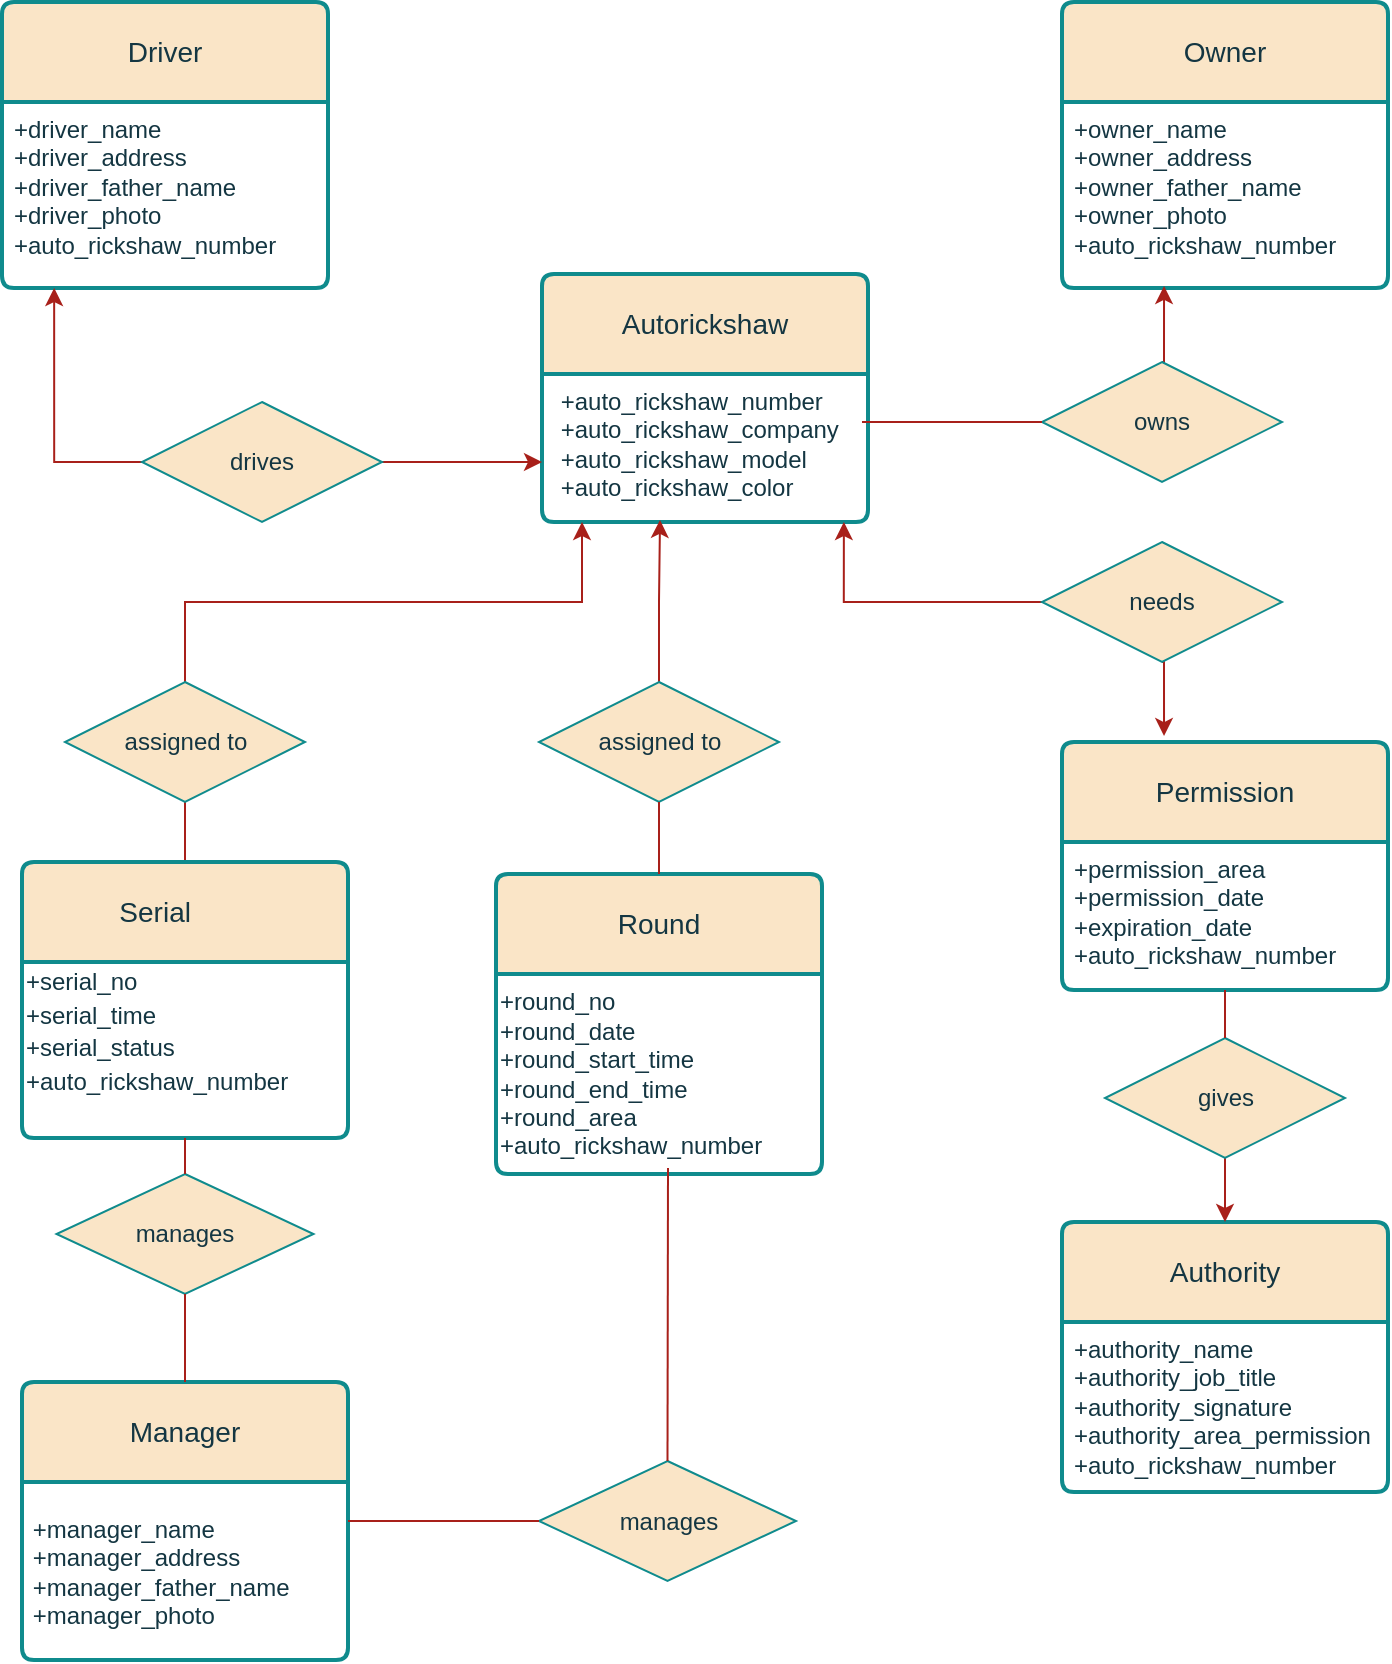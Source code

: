 <mxfile version="21.1.1" type="device">
  <diagram name="Page-1" id="wrh6u3vPimuFKa-tyXvt">
    <mxGraphModel dx="880" dy="476" grid="1" gridSize="10" guides="1" tooltips="1" connect="1" arrows="1" fold="1" page="1" pageScale="1" pageWidth="827" pageHeight="1169" background="#ffffff" math="0" shadow="0">
      <root>
        <mxCell id="0" />
        <mxCell id="1" parent="0" />
        <mxCell id="Bhm3AzSd8e_pB51hkN4D-1" value="Driver" style="swimlane;childLayout=stackLayout;horizontal=1;startSize=50;horizontalStack=0;rounded=1;fontSize=14;fontStyle=0;strokeWidth=2;resizeParent=0;resizeLast=1;shadow=0;dashed=0;align=center;arcSize=4;whiteSpace=wrap;html=1;labelBackgroundColor=none;fillColor=#FAE5C7;strokeColor=#0F8B8D;fontColor=#143642;" parent="1" vertex="1">
          <mxGeometry x="100" y="130" width="163" height="143" as="geometry" />
        </mxCell>
        <mxCell id="Bhm3AzSd8e_pB51hkN4D-2" value="&lt;font style=&quot;font-size: 12px;&quot;&gt;+driver_name&lt;br&gt;+driver_address&lt;br&gt;+driver_father_name&lt;br&gt;+driver_photo&lt;br&gt;+auto_rickshaw_number&lt;/font&gt;" style="align=left;strokeColor=none;fillColor=none;spacingLeft=4;fontSize=12;verticalAlign=top;resizable=0;rotatable=0;part=1;html=1;labelBackgroundColor=none;fontColor=#143642;" parent="Bhm3AzSd8e_pB51hkN4D-1" vertex="1">
          <mxGeometry y="50" width="163" height="93" as="geometry" />
        </mxCell>
        <mxCell id="Bhm3AzSd8e_pB51hkN4D-5" value="Autorickshaw" style="swimlane;childLayout=stackLayout;horizontal=1;startSize=50;horizontalStack=0;rounded=1;fontSize=14;fontStyle=0;strokeWidth=2;resizeParent=0;resizeLast=1;shadow=0;dashed=0;align=center;arcSize=4;whiteSpace=wrap;html=1;labelBackgroundColor=none;fillColor=#FAE5C7;strokeColor=#0F8B8D;fontColor=#143642;" parent="1" vertex="1">
          <mxGeometry x="370" y="266" width="163" height="124" as="geometry" />
        </mxCell>
        <mxCell id="Bhm3AzSd8e_pB51hkN4D-6" value="&lt;div&gt;&amp;nbsp;+auto_rickshaw_number&lt;/div&gt;&lt;div&gt;&amp;nbsp;+auto_rickshaw_company&lt;/div&gt;&lt;div&gt;&amp;nbsp;+auto_rickshaw_model&lt;/div&gt;&lt;div&gt;&amp;nbsp;+auto_rickshaw_color&lt;/div&gt;" style="align=left;strokeColor=none;fillColor=none;spacingLeft=4;fontSize=12;verticalAlign=top;resizable=0;rotatable=0;part=1;html=1;labelBackgroundColor=none;fontColor=#143642;" parent="Bhm3AzSd8e_pB51hkN4D-5" vertex="1">
          <mxGeometry y="50" width="163" height="74" as="geometry" />
        </mxCell>
        <mxCell id="Bhm3AzSd8e_pB51hkN4D-9" value="Owner" style="swimlane;childLayout=stackLayout;horizontal=1;startSize=50;horizontalStack=0;rounded=1;fontSize=14;fontStyle=0;strokeWidth=2;resizeParent=0;resizeLast=1;shadow=0;dashed=0;align=center;arcSize=4;whiteSpace=wrap;html=1;labelBackgroundColor=none;fillColor=#FAE5C7;strokeColor=#0F8B8D;fontColor=#143642;" parent="1" vertex="1">
          <mxGeometry x="630" y="130" width="163" height="143" as="geometry" />
        </mxCell>
        <mxCell id="Bhm3AzSd8e_pB51hkN4D-10" value="&lt;div style=&quot;border-color: var(--border-color);&quot;&gt;+owner_name&lt;/div&gt;&lt;div style=&quot;border-color: var(--border-color);&quot;&gt;+owner_address&lt;/div&gt;&lt;div style=&quot;border-color: var(--border-color);&quot;&gt;+owner_father_name&lt;/div&gt;&lt;div style=&quot;border-color: var(--border-color);&quot;&gt;+owner_photo&lt;/div&gt;&lt;div style=&quot;border-color: var(--border-color);&quot;&gt;+auto_rickshaw_number&lt;/div&gt;" style="align=left;strokeColor=none;fillColor=none;spacingLeft=4;fontSize=12;verticalAlign=top;resizable=0;rotatable=0;part=1;html=1;labelBackgroundColor=none;fontColor=#143642;" parent="Bhm3AzSd8e_pB51hkN4D-9" vertex="1">
          <mxGeometry y="50" width="163" height="93" as="geometry" />
        </mxCell>
        <mxCell id="Bhm3AzSd8e_pB51hkN4D-17" value="Permission" style="swimlane;childLayout=stackLayout;horizontal=1;startSize=50;horizontalStack=0;rounded=1;fontSize=14;fontStyle=0;strokeWidth=2;resizeParent=0;resizeLast=1;shadow=0;dashed=0;align=center;arcSize=4;whiteSpace=wrap;html=1;labelBackgroundColor=none;fillColor=#FAE5C7;strokeColor=#0F8B8D;fontColor=#143642;" parent="1" vertex="1">
          <mxGeometry x="630" y="500" width="163" height="124" as="geometry" />
        </mxCell>
        <mxCell id="Bhm3AzSd8e_pB51hkN4D-18" value="&lt;div&gt;+permission_area&lt;/div&gt;&lt;div&gt;+permission_date&lt;/div&gt;&lt;div&gt;+expiration_date&lt;/div&gt;&lt;div&gt;+auto_rickshaw_number&lt;/div&gt;" style="align=left;strokeColor=none;fillColor=none;spacingLeft=4;fontSize=12;verticalAlign=top;resizable=0;rotatable=0;part=1;html=1;labelBackgroundColor=none;fontColor=#143642;" parent="Bhm3AzSd8e_pB51hkN4D-17" vertex="1">
          <mxGeometry y="50" width="163" height="74" as="geometry" />
        </mxCell>
        <mxCell id="Bhm3AzSd8e_pB51hkN4D-19" value="Authority" style="swimlane;childLayout=stackLayout;horizontal=1;startSize=50;horizontalStack=0;rounded=1;fontSize=14;fontStyle=0;strokeWidth=2;resizeParent=0;resizeLast=1;shadow=0;dashed=0;align=center;arcSize=4;whiteSpace=wrap;html=1;labelBackgroundColor=none;fillColor=#FAE5C7;strokeColor=#0F8B8D;fontColor=#143642;" parent="1" vertex="1">
          <mxGeometry x="630" y="740" width="163" height="135" as="geometry" />
        </mxCell>
        <mxCell id="Bhm3AzSd8e_pB51hkN4D-20" value="&lt;div&gt;+authority_name&lt;/div&gt;&lt;div&gt;+authority_job_title&lt;/div&gt;&lt;div&gt;+authority_signature&lt;/div&gt;&lt;div&gt;+authority_area_permission&lt;/div&gt;&lt;div&gt;+auto_rickshaw_number&lt;/div&gt;" style="align=left;strokeColor=none;fillColor=none;spacingLeft=4;fontSize=12;verticalAlign=top;resizable=0;rotatable=0;part=1;html=1;labelBackgroundColor=none;fontColor=#143642;" parent="Bhm3AzSd8e_pB51hkN4D-19" vertex="1">
          <mxGeometry y="50" width="163" height="85" as="geometry" />
        </mxCell>
        <mxCell id="Bhm3AzSd8e_pB51hkN4D-21" value="Round" style="swimlane;childLayout=stackLayout;horizontal=1;startSize=50;horizontalStack=0;rounded=1;fontSize=14;fontStyle=0;strokeWidth=2;resizeParent=0;resizeLast=1;shadow=0;dashed=0;align=center;arcSize=4;whiteSpace=wrap;html=1;labelBackgroundColor=none;fillColor=#FAE5C7;strokeColor=#0F8B8D;fontColor=#143642;" parent="1" vertex="1">
          <mxGeometry x="347" y="566" width="163" height="150" as="geometry" />
        </mxCell>
        <mxCell id="Bhm3AzSd8e_pB51hkN4D-55" value="&lt;div&gt;+round_no&lt;/div&gt;&lt;div&gt;+round_date&lt;/div&gt;&lt;div&gt;+round_start_time&lt;/div&gt;&lt;div&gt;+round_end_time&lt;/div&gt;&lt;div&gt;+round_area&lt;/div&gt;&lt;div style=&quot;&quot;&gt;+auto_rickshaw_number&lt;/div&gt;" style="text;html=1;align=left;verticalAlign=middle;resizable=0;points=[];autosize=1;strokeColor=none;fillColor=none;fontColor=#143642;" parent="Bhm3AzSd8e_pB51hkN4D-21" vertex="1">
          <mxGeometry y="50" width="163" height="100" as="geometry" />
        </mxCell>
        <mxCell id="Bhm3AzSd8e_pB51hkN4D-27" style="edgeStyle=orthogonalEdgeStyle;rounded=0;orthogonalLoop=1;jettySize=auto;html=1;exitX=1;exitY=0.5;exitDx=0;exitDy=0;entryX=0;entryY=0.595;entryDx=0;entryDy=0;entryPerimeter=0;labelBackgroundColor=none;strokeColor=#A8201A;fontColor=default;" parent="1" source="Bhm3AzSd8e_pB51hkN4D-26" target="Bhm3AzSd8e_pB51hkN4D-6" edge="1">
          <mxGeometry relative="1" as="geometry" />
        </mxCell>
        <mxCell id="Bhm3AzSd8e_pB51hkN4D-29" style="edgeStyle=orthogonalEdgeStyle;rounded=0;orthogonalLoop=1;jettySize=auto;html=1;exitX=0;exitY=0.5;exitDx=0;exitDy=0;entryX=0.16;entryY=1;entryDx=0;entryDy=0;entryPerimeter=0;labelBackgroundColor=none;strokeColor=#A8201A;fontColor=default;" parent="1" source="Bhm3AzSd8e_pB51hkN4D-26" target="Bhm3AzSd8e_pB51hkN4D-2" edge="1">
          <mxGeometry relative="1" as="geometry" />
        </mxCell>
        <mxCell id="Bhm3AzSd8e_pB51hkN4D-26" value="drives" style="shape=rhombus;perimeter=rhombusPerimeter;whiteSpace=wrap;html=1;align=center;labelBackgroundColor=none;fillColor=#FAE5C7;strokeColor=#0F8B8D;fontColor=#143642;" parent="1" vertex="1">
          <mxGeometry x="170" y="330" width="120" height="60" as="geometry" />
        </mxCell>
        <mxCell id="Bhm3AzSd8e_pB51hkN4D-30" value="manages" style="shape=rhombus;perimeter=rhombusPerimeter;whiteSpace=wrap;html=1;align=center;labelBackgroundColor=none;fillColor=#FAE5C7;strokeColor=#0F8B8D;fontColor=#143642;" parent="1" vertex="1">
          <mxGeometry x="368.5" y="859.5" width="128.5" height="60" as="geometry" />
        </mxCell>
        <mxCell id="Bhm3AzSd8e_pB51hkN4D-36" style="edgeStyle=orthogonalEdgeStyle;rounded=0;orthogonalLoop=1;jettySize=auto;html=1;exitX=0.5;exitY=0;exitDx=0;exitDy=0;entryX=0.313;entryY=0.989;entryDx=0;entryDy=0;entryPerimeter=0;labelBackgroundColor=none;strokeColor=#A8201A;fontColor=default;" parent="1" source="Bhm3AzSd8e_pB51hkN4D-35" target="Bhm3AzSd8e_pB51hkN4D-10" edge="1">
          <mxGeometry relative="1" as="geometry" />
        </mxCell>
        <mxCell id="Bhm3AzSd8e_pB51hkN4D-35" value="owns" style="shape=rhombus;perimeter=rhombusPerimeter;whiteSpace=wrap;html=1;align=center;labelBackgroundColor=none;fillColor=#FAE5C7;strokeColor=#0F8B8D;fontColor=#143642;" parent="1" vertex="1">
          <mxGeometry x="620" y="310" width="120" height="60" as="geometry" />
        </mxCell>
        <mxCell id="Bhm3AzSd8e_pB51hkN4D-37" value="" style="endArrow=none;html=1;rounded=0;labelBackgroundColor=none;strokeColor=#A8201A;fontColor=default;" parent="1" target="Bhm3AzSd8e_pB51hkN4D-35" edge="1">
          <mxGeometry width="50" height="50" relative="1" as="geometry">
            <mxPoint x="530" y="340" as="sourcePoint" />
            <mxPoint x="450" y="290" as="targetPoint" />
          </mxGeometry>
        </mxCell>
        <mxCell id="Bhm3AzSd8e_pB51hkN4D-64" style="edgeStyle=orthogonalEdgeStyle;rounded=0;orthogonalLoop=1;jettySize=auto;html=1;exitX=0.5;exitY=0;exitDx=0;exitDy=0;entryX=0.362;entryY=0.986;entryDx=0;entryDy=0;entryPerimeter=0;strokeColor=#A8201A;fontColor=#143642;fillColor=#FAE5C7;" parent="1" source="Bhm3AzSd8e_pB51hkN4D-39" target="Bhm3AzSd8e_pB51hkN4D-6" edge="1">
          <mxGeometry relative="1" as="geometry" />
        </mxCell>
        <mxCell id="Bhm3AzSd8e_pB51hkN4D-39" value="assigned to" style="shape=rhombus;perimeter=rhombusPerimeter;whiteSpace=wrap;html=1;align=center;labelBackgroundColor=none;fillColor=#FAE5C7;strokeColor=#0F8B8D;fontColor=#143642;" parent="1" vertex="1">
          <mxGeometry x="368.5" y="470" width="120" height="60" as="geometry" />
        </mxCell>
        <mxCell id="Bhm3AzSd8e_pB51hkN4D-62" style="edgeStyle=orthogonalEdgeStyle;rounded=0;orthogonalLoop=1;jettySize=auto;html=1;exitX=0.5;exitY=0;exitDx=0;exitDy=0;strokeColor=#A8201A;fontColor=#143642;fillColor=#FAE5C7;" parent="1" target="Bhm3AzSd8e_pB51hkN4D-6" edge="1">
          <mxGeometry relative="1" as="geometry">
            <mxPoint x="191.5" y="470" as="sourcePoint" />
            <Array as="points">
              <mxPoint x="192" y="430" />
              <mxPoint x="390" y="430" />
            </Array>
          </mxGeometry>
        </mxCell>
        <mxCell id="Bhm3AzSd8e_pB51hkN4D-43" value="" style="endArrow=none;html=1;rounded=0;entryX=0.5;entryY=1;entryDx=0;entryDy=0;labelBackgroundColor=none;strokeColor=#A8201A;fontColor=default;" parent="1" edge="1">
          <mxGeometry width="50" height="50" relative="1" as="geometry">
            <mxPoint x="191.5" y="560" as="sourcePoint" />
            <mxPoint x="191.5" y="530" as="targetPoint" />
          </mxGeometry>
        </mxCell>
        <mxCell id="Bhm3AzSd8e_pB51hkN4D-45" value="" style="endArrow=none;html=1;rounded=0;exitX=0.5;exitY=0;exitDx=0;exitDy=0;entryX=0.5;entryY=1;entryDx=0;entryDy=0;labelBackgroundColor=none;strokeColor=#A8201A;fontColor=default;" parent="1" source="Bhm3AzSd8e_pB51hkN4D-21" target="Bhm3AzSd8e_pB51hkN4D-39" edge="1">
          <mxGeometry width="50" height="50" relative="1" as="geometry">
            <mxPoint x="388.5" y="520" as="sourcePoint" />
            <mxPoint x="438.5" y="470" as="targetPoint" />
          </mxGeometry>
        </mxCell>
        <mxCell id="Bhm3AzSd8e_pB51hkN4D-47" style="edgeStyle=orthogonalEdgeStyle;rounded=0;orthogonalLoop=1;jettySize=auto;html=1;exitX=0.5;exitY=1;exitDx=0;exitDy=0;entryX=0.5;entryY=0;entryDx=0;entryDy=0;labelBackgroundColor=none;strokeColor=#A8201A;fontColor=default;" parent="1" source="Bhm3AzSd8e_pB51hkN4D-46" edge="1">
          <mxGeometry relative="1" as="geometry">
            <mxPoint x="711.5" y="740" as="targetPoint" />
          </mxGeometry>
        </mxCell>
        <mxCell id="Bhm3AzSd8e_pB51hkN4D-46" value="gives" style="shape=rhombus;perimeter=rhombusPerimeter;whiteSpace=wrap;html=1;align=center;labelBackgroundColor=none;fillColor=#FAE5C7;strokeColor=#0F8B8D;fontColor=#143642;" parent="1" vertex="1">
          <mxGeometry x="651.5" y="648" width="120" height="60" as="geometry" />
        </mxCell>
        <mxCell id="Bhm3AzSd8e_pB51hkN4D-48" value="" style="endArrow=none;html=1;rounded=0;entryX=0.5;entryY=0;entryDx=0;entryDy=0;exitX=0.5;exitY=1;exitDx=0;exitDy=0;labelBackgroundColor=none;strokeColor=#A8201A;fontColor=default;" parent="1" source="Bhm3AzSd8e_pB51hkN4D-18" target="Bhm3AzSd8e_pB51hkN4D-46" edge="1">
          <mxGeometry width="50" height="50" relative="1" as="geometry">
            <mxPoint x="410" y="650" as="sourcePoint" />
            <mxPoint x="460" y="600" as="targetPoint" />
          </mxGeometry>
        </mxCell>
        <mxCell id="Bhm3AzSd8e_pB51hkN4D-52" style="edgeStyle=orthogonalEdgeStyle;rounded=0;orthogonalLoop=1;jettySize=auto;html=1;exitX=0;exitY=0.5;exitDx=0;exitDy=0;entryX=0.926;entryY=1;entryDx=0;entryDy=0;entryPerimeter=0;labelBackgroundColor=none;strokeColor=#A8201A;fontColor=default;" parent="1" source="Bhm3AzSd8e_pB51hkN4D-50" target="Bhm3AzSd8e_pB51hkN4D-6" edge="1">
          <mxGeometry relative="1" as="geometry" />
        </mxCell>
        <mxCell id="Bhm3AzSd8e_pB51hkN4D-53" style="edgeStyle=orthogonalEdgeStyle;rounded=0;orthogonalLoop=1;jettySize=auto;html=1;exitX=0.5;exitY=1;exitDx=0;exitDy=0;entryX=0.313;entryY=-0.024;entryDx=0;entryDy=0;entryPerimeter=0;labelBackgroundColor=none;strokeColor=#A8201A;fontColor=default;" parent="1" source="Bhm3AzSd8e_pB51hkN4D-50" target="Bhm3AzSd8e_pB51hkN4D-17" edge="1">
          <mxGeometry relative="1" as="geometry" />
        </mxCell>
        <mxCell id="Bhm3AzSd8e_pB51hkN4D-50" value="needs" style="shape=rhombus;perimeter=rhombusPerimeter;whiteSpace=wrap;html=1;align=center;labelBackgroundColor=none;fillColor=#FAE5C7;strokeColor=#0F8B8D;fontColor=#143642;" parent="1" vertex="1">
          <mxGeometry x="620" y="400" width="120" height="60" as="geometry" />
        </mxCell>
        <mxCell id="Bhm3AzSd8e_pB51hkN4D-54" value="&lt;br&gt;&lt;br&gt;&lt;br&gt;&amp;nbsp; &amp;nbsp; &amp;nbsp; &amp;nbsp; &amp;nbsp; &amp;nbsp; &amp;nbsp; &lt;br&gt;&lt;br&gt;&lt;span style=&quot;white-space: pre;&quot;&gt; &lt;/span&gt;&amp;nbsp; &amp;nbsp; &amp;nbsp; &amp;nbsp; &amp;nbsp; &amp;nbsp;Serial&lt;br&gt;&lt;span style=&quot;font-size: 12px;&quot;&gt;&lt;br&gt;+serial_no&lt;br&gt;+serial_time&lt;/span&gt;&lt;br style=&quot;border-color: var(--border-color); font-size: 12px;&quot;&gt;&lt;span style=&quot;font-size: 12px;&quot;&gt;+serial_status&lt;/span&gt;&lt;br style=&quot;border-color: var(--border-color); font-size: 12px;&quot;&gt;&lt;span style=&quot;font-size: 12px;&quot;&gt;+auto_rickshaw_number&lt;/span&gt;" style="swimlane;childLayout=stackLayout;horizontal=1;startSize=50;horizontalStack=0;rounded=1;fontSize=14;fontStyle=0;strokeWidth=2;resizeParent=0;resizeLast=1;shadow=0;dashed=0;align=left;arcSize=4;whiteSpace=wrap;html=1;labelBackgroundColor=none;fillColor=#FAE5C7;strokeColor=#0F8B8D;fontColor=#143642;" parent="1" vertex="1">
          <mxGeometry x="110" y="560" width="163" height="138" as="geometry" />
        </mxCell>
        <mxCell id="Bhm3AzSd8e_pB51hkN4D-13" value="Manager" style="swimlane;childLayout=stackLayout;horizontal=1;startSize=50;horizontalStack=0;rounded=1;fontSize=14;fontStyle=0;strokeWidth=2;resizeParent=0;resizeLast=1;shadow=0;dashed=0;align=center;arcSize=4;whiteSpace=wrap;html=1;labelBackgroundColor=none;fillColor=#FAE5C7;strokeColor=#0F8B8D;fontColor=#143642;" parent="1" vertex="1">
          <mxGeometry x="110" y="820" width="163" height="139" as="geometry" />
        </mxCell>
        <mxCell id="_nIhfhRNVt-IrTUibRjk-1" value="&lt;div style=&quot;border-color: var(--border-color); color: rgb(20, 54, 66);&quot;&gt;&lt;div style=&quot;border-color: var(--border-color);&quot;&gt;&amp;nbsp;+manager_name&lt;/div&gt;&lt;div style=&quot;border-color: var(--border-color);&quot;&gt;&amp;nbsp;+manager_address&lt;/div&gt;&lt;div style=&quot;border-color: var(--border-color);&quot;&gt;&amp;nbsp;+manager_father_name&lt;/div&gt;&lt;div style=&quot;border-color: var(--border-color);&quot;&gt;&amp;nbsp;+manager_photo&lt;/div&gt;&lt;/div&gt;" style="text;html=1;align=left;verticalAlign=middle;resizable=0;points=[];autosize=1;strokeColor=none;fillColor=none;" parent="Bhm3AzSd8e_pB51hkN4D-13" vertex="1">
          <mxGeometry y="50" width="163" height="89" as="geometry" />
        </mxCell>
        <mxCell id="Bhm3AzSd8e_pB51hkN4D-65" value="manages" style="shape=rhombus;perimeter=rhombusPerimeter;whiteSpace=wrap;html=1;align=center;labelBackgroundColor=none;fillColor=#FAE5C7;strokeColor=#0F8B8D;fontColor=#143642;" parent="1" vertex="1">
          <mxGeometry x="127.25" y="716" width="128.5" height="60" as="geometry" />
        </mxCell>
        <mxCell id="Bhm3AzSd8e_pB51hkN4D-66" value="" style="endArrow=none;html=1;rounded=0;strokeColor=#A8201A;fontColor=#143642;fillColor=#FAE5C7;exitX=0.5;exitY=0;exitDx=0;exitDy=0;entryX=0.5;entryY=1;entryDx=0;entryDy=0;" parent="1" source="Bhm3AzSd8e_pB51hkN4D-65" target="Bhm3AzSd8e_pB51hkN4D-54" edge="1">
          <mxGeometry relative="1" as="geometry">
            <mxPoint x="340" y="720" as="sourcePoint" />
            <mxPoint x="500" y="720" as="targetPoint" />
          </mxGeometry>
        </mxCell>
        <mxCell id="Bhm3AzSd8e_pB51hkN4D-67" value="" style="endArrow=none;html=1;rounded=0;strokeColor=#A8201A;fontColor=#143642;fillColor=#FAE5C7;exitX=0.5;exitY=1;exitDx=0;exitDy=0;entryX=0.5;entryY=0;entryDx=0;entryDy=0;" parent="1" source="Bhm3AzSd8e_pB51hkN4D-65" target="Bhm3AzSd8e_pB51hkN4D-13" edge="1">
          <mxGeometry relative="1" as="geometry">
            <mxPoint x="340" y="720" as="sourcePoint" />
            <mxPoint x="500" y="720" as="targetPoint" />
          </mxGeometry>
        </mxCell>
        <mxCell id="Bhm3AzSd8e_pB51hkN4D-68" value="" style="endArrow=none;html=1;rounded=0;strokeColor=#A8201A;fontColor=#143642;fillColor=#FAE5C7;exitX=1;exitY=0.5;exitDx=0;exitDy=0;entryX=0;entryY=0.5;entryDx=0;entryDy=0;" parent="1" source="Bhm3AzSd8e_pB51hkN4D-13" target="Bhm3AzSd8e_pB51hkN4D-30" edge="1">
          <mxGeometry relative="1" as="geometry">
            <mxPoint x="340" y="720" as="sourcePoint" />
            <mxPoint x="500" y="720" as="targetPoint" />
          </mxGeometry>
        </mxCell>
        <mxCell id="Bhm3AzSd8e_pB51hkN4D-70" value="" style="endArrow=none;html=1;rounded=0;strokeColor=#A8201A;fontColor=#143642;fillColor=#FAE5C7;exitX=0.5;exitY=0;exitDx=0;exitDy=0;endSize=3;" parent="1" source="Bhm3AzSd8e_pB51hkN4D-30" edge="1">
          <mxGeometry relative="1" as="geometry">
            <mxPoint x="340" y="720" as="sourcePoint" />
            <mxPoint x="433" y="713" as="targetPoint" />
          </mxGeometry>
        </mxCell>
        <mxCell id="Bhm3AzSd8e_pB51hkN4D-72" value="assigned to" style="shape=rhombus;perimeter=rhombusPerimeter;whiteSpace=wrap;html=1;align=center;labelBackgroundColor=none;fillColor=#FAE5C7;strokeColor=#0F8B8D;fontColor=#143642;" parent="1" vertex="1">
          <mxGeometry x="131.5" y="470" width="120" height="60" as="geometry" />
        </mxCell>
      </root>
    </mxGraphModel>
  </diagram>
</mxfile>
